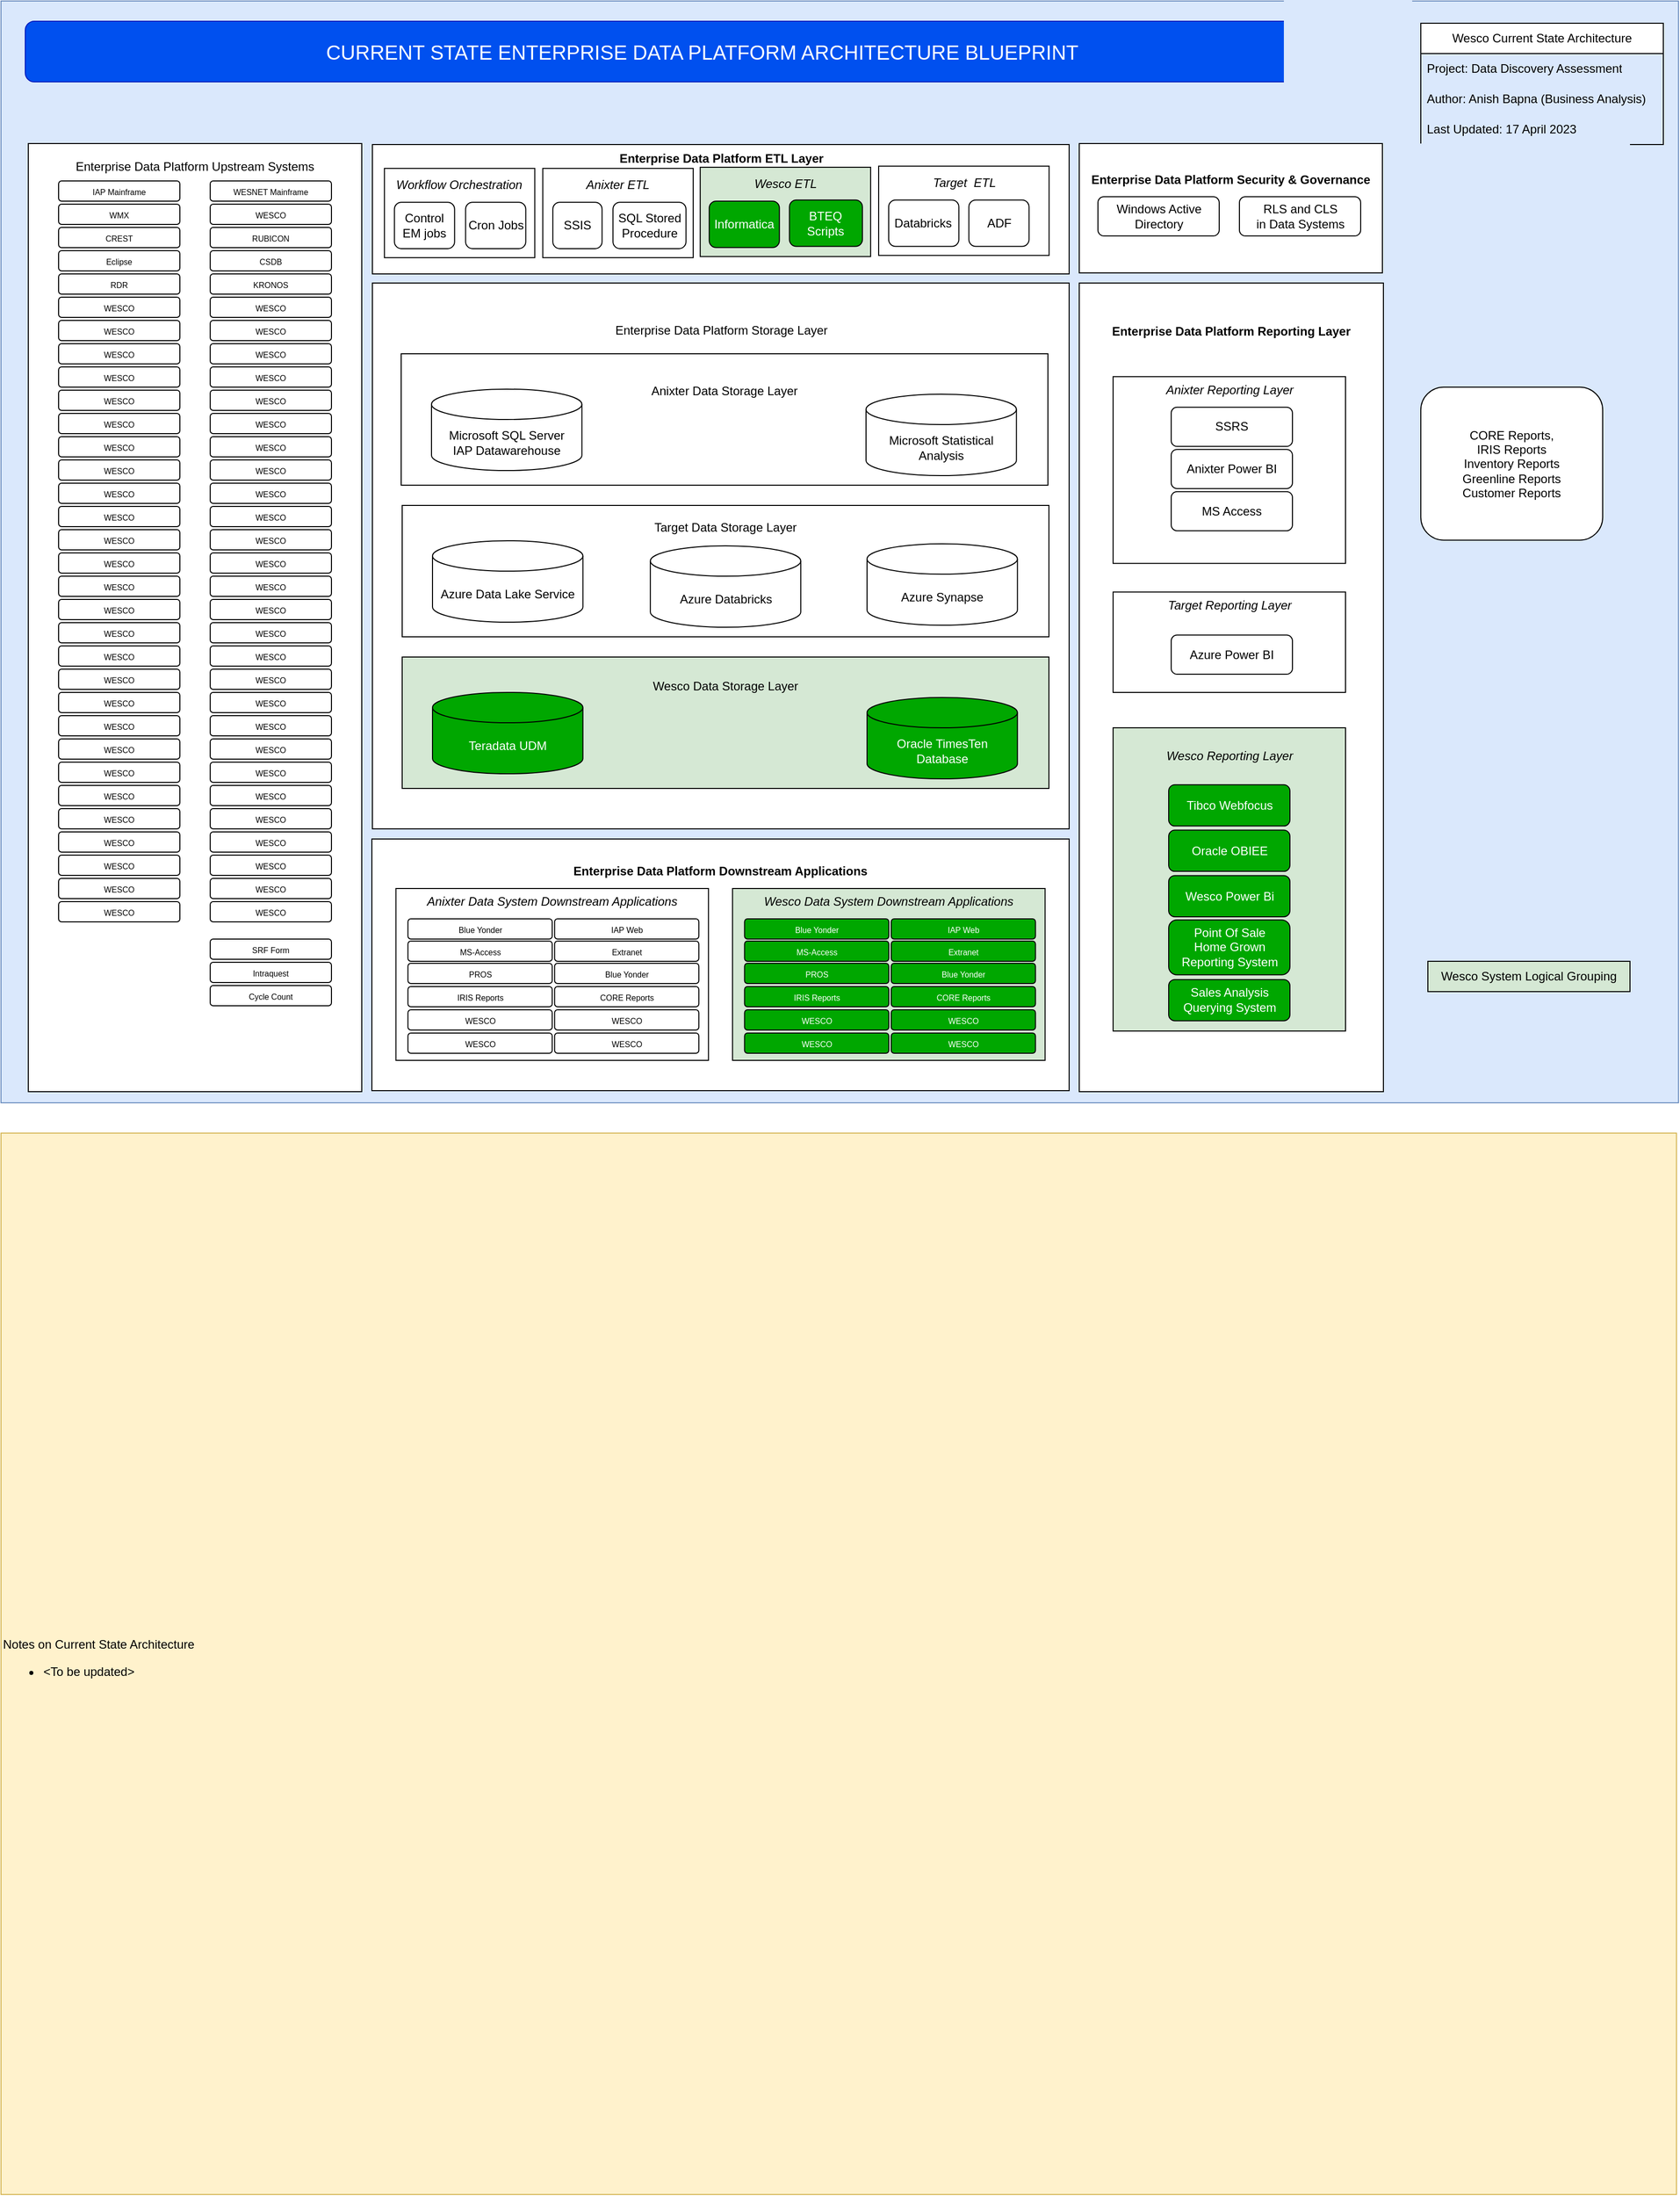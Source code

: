 <mxfile version="21.1.8" type="github" pages="2">
  <diagram name="Page-1" id="ji-dvn0qjL40lko-ON4k">
    <mxGraphModel dx="2438" dy="1014" grid="1" gridSize="10" guides="1" tooltips="1" connect="1" arrows="1" fold="1" page="1" pageScale="1" pageWidth="850" pageHeight="1100" math="0" shadow="0">
      <root>
        <mxCell id="0" />
        <mxCell id="1" parent="0" />
        <mxCell id="o0MfEB6f52l3Gd9McWNE-3" value="" style="rounded=0;whiteSpace=wrap;html=1;fillColor=#dae8fc;strokeColor=#6c8ebf;" vertex="1" parent="1">
          <mxGeometry x="-838" width="1660" height="1090" as="geometry" />
        </mxCell>
        <mxCell id="LwUS36X5Wv06FeCUHuJ4-85" value="Wesco Current State Architecture" style="swimlane;fontStyle=0;childLayout=stackLayout;horizontal=1;startSize=30;horizontalStack=0;resizeParent=1;resizeParentMax=0;resizeLast=0;collapsible=1;marginBottom=0;whiteSpace=wrap;html=1;" vertex="1" parent="1">
          <mxGeometry x="567" y="22" width="240" height="120" as="geometry" />
        </mxCell>
        <mxCell id="LwUS36X5Wv06FeCUHuJ4-86" value="Project: Data Discovery Assessment" style="text;strokeColor=none;fillColor=none;align=left;verticalAlign=middle;spacingLeft=4;spacingRight=4;overflow=hidden;points=[[0,0.5],[1,0.5]];portConstraint=eastwest;rotatable=0;whiteSpace=wrap;html=1;" vertex="1" parent="LwUS36X5Wv06FeCUHuJ4-85">
          <mxGeometry y="30" width="240" height="30" as="geometry" />
        </mxCell>
        <mxCell id="LwUS36X5Wv06FeCUHuJ4-87" value="Author: Anish Bapna (Business Analysis)" style="text;strokeColor=none;fillColor=none;align=left;verticalAlign=middle;spacingLeft=4;spacingRight=4;overflow=hidden;points=[[0,0.5],[1,0.5]];portConstraint=eastwest;rotatable=0;whiteSpace=wrap;html=1;" vertex="1" parent="LwUS36X5Wv06FeCUHuJ4-85">
          <mxGeometry y="60" width="240" height="30" as="geometry" />
        </mxCell>
        <mxCell id="LwUS36X5Wv06FeCUHuJ4-88" value="Last Updated: 17 April 2023" style="text;strokeColor=none;fillColor=none;align=left;verticalAlign=middle;spacingLeft=4;spacingRight=4;overflow=hidden;points=[[0,0.5],[1,0.5]];portConstraint=eastwest;rotatable=0;whiteSpace=wrap;html=1;" vertex="1" parent="LwUS36X5Wv06FeCUHuJ4-85">
          <mxGeometry y="90" width="240" height="30" as="geometry" />
        </mxCell>
        <mxCell id="LwUS36X5Wv06FeCUHuJ4-109" value="Notes on Current State Architecture&lt;br&gt;&lt;ul&gt;&lt;li&gt;&amp;lt;To be updated&amp;gt;&lt;/li&gt;&lt;/ul&gt;" style="rounded=0;whiteSpace=wrap;html=1;align=left;fillColor=#fff2cc;strokeColor=#d6b656;" vertex="1" parent="1">
          <mxGeometry x="-838" y="1120" width="1658" height="1050" as="geometry" />
        </mxCell>
        <mxCell id="o0MfEB6f52l3Gd9McWNE-4" value="" style="group;fillColor=#DAE8FC;" vertex="1" connectable="0" parent="1">
          <mxGeometry x="-811" y="141" width="1585" height="938" as="geometry" />
        </mxCell>
        <mxCell id="TrwFLLRDorfKgAdVW_bD-268" value="&lt;b&gt;Enterprise Data Platform Security &amp;amp; Governance&lt;br&gt;&lt;br&gt;&lt;br&gt;&lt;br&gt;&lt;br&gt;&lt;/b&gt;" style="rounded=0;whiteSpace=wrap;html=1;" parent="o0MfEB6f52l3Gd9McWNE-4" vertex="1">
          <mxGeometry x="1040" width="300" height="128" as="geometry" />
        </mxCell>
        <mxCell id="TrwFLLRDorfKgAdVW_bD-261" value="Enterprise Data Platform Storage Layer&lt;br&gt;&lt;br&gt;&lt;br&gt;&lt;br&gt;&lt;br&gt;&lt;br&gt;&lt;br&gt;&lt;br&gt;&lt;br&gt;&lt;br&gt;&lt;br&gt;&lt;br&gt;&lt;br&gt;&lt;br&gt;&lt;br&gt;&lt;br&gt;&lt;br&gt;&lt;br&gt;&lt;br&gt;&lt;br&gt;&lt;br&gt;&lt;br&gt;&lt;br&gt;&lt;br&gt;&lt;br&gt;&lt;br&gt;&lt;br&gt;&lt;br&gt;&lt;br&gt;&lt;br&gt;&lt;br&gt;&lt;br&gt;" style="rounded=0;whiteSpace=wrap;html=1;" parent="o0MfEB6f52l3Gd9McWNE-4" vertex="1">
          <mxGeometry x="340.5" y="138" width="689.5" height="540" as="geometry" />
        </mxCell>
        <mxCell id="TrwFLLRDorfKgAdVW_bD-265" value="Enterprise Data Platform Upstream Systems&lt;br&gt;&lt;br&gt;&lt;br&gt;&lt;br&gt;&lt;br&gt;&lt;br&gt;&lt;br&gt;&lt;br&gt;&lt;br&gt;&lt;br&gt;&lt;br&gt;&lt;br&gt;&lt;br&gt;&lt;br&gt;&lt;br&gt;&lt;br&gt;&lt;br&gt;&lt;br&gt;&lt;br&gt;&lt;br&gt;&lt;br&gt;&lt;br&gt;&lt;br&gt;&lt;br&gt;&lt;br&gt;&lt;br&gt;&lt;br&gt;&lt;br&gt;&lt;br&gt;&lt;br&gt;&lt;br&gt;&lt;br&gt;&lt;br&gt;&lt;br&gt;&lt;br&gt;&lt;br&gt;&lt;br&gt;&lt;br&gt;&lt;br&gt;&lt;br&gt;&lt;br&gt;&lt;br&gt;&lt;br&gt;&lt;br&gt;&lt;br&gt;&lt;br&gt;&lt;br&gt;&lt;br&gt;&lt;br&gt;&lt;br&gt;&lt;br&gt;&lt;br&gt;&lt;br&gt;&lt;br&gt;&lt;br&gt;&lt;br&gt;&lt;br&gt;&lt;br&gt;&lt;br&gt;&lt;br&gt;&lt;br&gt;&lt;br&gt;&lt;br&gt;" style="rounded=0;whiteSpace=wrap;html=1;" parent="o0MfEB6f52l3Gd9McWNE-4" vertex="1">
          <mxGeometry width="330" height="938" as="geometry" />
        </mxCell>
        <mxCell id="sN8kw6bikd-ZLt6cQEY8-3" value="&lt;font style=&quot;font-size: 8px;&quot;&gt;IAP Mainframe&lt;/font&gt;" style="rounded=1;whiteSpace=wrap;html=1;" parent="o0MfEB6f52l3Gd9McWNE-4" vertex="1">
          <mxGeometry x="30" y="37" width="120" height="20" as="geometry" />
        </mxCell>
        <mxCell id="TrwFLLRDorfKgAdVW_bD-1" value="&lt;font style=&quot;font-size: 8px;&quot;&gt;WMX&lt;/font&gt;" style="rounded=1;whiteSpace=wrap;html=1;" parent="o0MfEB6f52l3Gd9McWNE-4" vertex="1">
          <mxGeometry x="30" y="60" width="120" height="20" as="geometry" />
        </mxCell>
        <mxCell id="TrwFLLRDorfKgAdVW_bD-2" value="&lt;font style=&quot;font-size: 8px;&quot;&gt;CREST&lt;/font&gt;" style="rounded=1;whiteSpace=wrap;html=1;" parent="o0MfEB6f52l3Gd9McWNE-4" vertex="1">
          <mxGeometry x="30" y="83" width="120" height="20" as="geometry" />
        </mxCell>
        <mxCell id="TrwFLLRDorfKgAdVW_bD-3" value="&lt;font style=&quot;font-size: 8px;&quot;&gt;Eclipse&lt;/font&gt;" style="rounded=1;whiteSpace=wrap;html=1;" parent="o0MfEB6f52l3Gd9McWNE-4" vertex="1">
          <mxGeometry x="30" y="106" width="120" height="20" as="geometry" />
        </mxCell>
        <mxCell id="TrwFLLRDorfKgAdVW_bD-4" value="&lt;font style=&quot;font-size: 8px;&quot;&gt;RDR&lt;/font&gt;" style="rounded=1;whiteSpace=wrap;html=1;" parent="o0MfEB6f52l3Gd9McWNE-4" vertex="1">
          <mxGeometry x="30" y="129" width="120" height="20" as="geometry" />
        </mxCell>
        <mxCell id="TrwFLLRDorfKgAdVW_bD-5" value="&lt;font style=&quot;font-size: 8px;&quot;&gt;WESCO&lt;/font&gt;" style="rounded=1;whiteSpace=wrap;html=1;" parent="o0MfEB6f52l3Gd9McWNE-4" vertex="1">
          <mxGeometry x="30" y="152" width="120" height="20" as="geometry" />
        </mxCell>
        <mxCell id="TrwFLLRDorfKgAdVW_bD-6" value="&lt;font style=&quot;font-size: 8px;&quot;&gt;WESCO&lt;/font&gt;" style="rounded=1;whiteSpace=wrap;html=1;" parent="o0MfEB6f52l3Gd9McWNE-4" vertex="1">
          <mxGeometry x="30" y="175" width="120" height="20" as="geometry" />
        </mxCell>
        <mxCell id="TrwFLLRDorfKgAdVW_bD-7" value="&lt;font style=&quot;font-size: 8px;&quot;&gt;WESCO&lt;/font&gt;" style="rounded=1;whiteSpace=wrap;html=1;" parent="o0MfEB6f52l3Gd9McWNE-4" vertex="1">
          <mxGeometry x="30" y="198" width="120" height="20" as="geometry" />
        </mxCell>
        <mxCell id="TrwFLLRDorfKgAdVW_bD-8" value="&lt;font style=&quot;font-size: 8px;&quot;&gt;WESCO&lt;/font&gt;" style="rounded=1;whiteSpace=wrap;html=1;" parent="o0MfEB6f52l3Gd9McWNE-4" vertex="1">
          <mxGeometry x="30" y="221" width="120" height="20" as="geometry" />
        </mxCell>
        <mxCell id="TrwFLLRDorfKgAdVW_bD-9" value="&lt;font style=&quot;font-size: 8px;&quot;&gt;WESCO&lt;/font&gt;" style="rounded=1;whiteSpace=wrap;html=1;" parent="o0MfEB6f52l3Gd9McWNE-4" vertex="1">
          <mxGeometry x="30" y="244" width="120" height="20" as="geometry" />
        </mxCell>
        <mxCell id="TrwFLLRDorfKgAdVW_bD-10" value="&lt;font style=&quot;font-size: 8px;&quot;&gt;WESCO&lt;/font&gt;" style="rounded=1;whiteSpace=wrap;html=1;" parent="o0MfEB6f52l3Gd9McWNE-4" vertex="1">
          <mxGeometry x="30" y="267" width="120" height="20" as="geometry" />
        </mxCell>
        <mxCell id="TrwFLLRDorfKgAdVW_bD-11" value="&lt;font style=&quot;font-size: 8px;&quot;&gt;WESCO&lt;/font&gt;" style="rounded=1;whiteSpace=wrap;html=1;" parent="o0MfEB6f52l3Gd9McWNE-4" vertex="1">
          <mxGeometry x="30" y="290" width="120" height="20" as="geometry" />
        </mxCell>
        <mxCell id="TrwFLLRDorfKgAdVW_bD-12" value="&lt;font style=&quot;font-size: 8px;&quot;&gt;WESCO&lt;/font&gt;" style="rounded=1;whiteSpace=wrap;html=1;" parent="o0MfEB6f52l3Gd9McWNE-4" vertex="1">
          <mxGeometry x="30" y="313" width="120" height="20" as="geometry" />
        </mxCell>
        <mxCell id="TrwFLLRDorfKgAdVW_bD-13" value="&lt;font style=&quot;font-size: 8px;&quot;&gt;WESCO&lt;/font&gt;" style="rounded=1;whiteSpace=wrap;html=1;" parent="o0MfEB6f52l3Gd9McWNE-4" vertex="1">
          <mxGeometry x="30" y="336" width="120" height="20" as="geometry" />
        </mxCell>
        <mxCell id="TrwFLLRDorfKgAdVW_bD-14" value="&lt;font style=&quot;font-size: 8px;&quot;&gt;WESCO&lt;/font&gt;" style="rounded=1;whiteSpace=wrap;html=1;" parent="o0MfEB6f52l3Gd9McWNE-4" vertex="1">
          <mxGeometry x="30" y="359" width="120" height="20" as="geometry" />
        </mxCell>
        <mxCell id="TrwFLLRDorfKgAdVW_bD-15" value="&lt;font style=&quot;font-size: 8px;&quot;&gt;WESCO&lt;/font&gt;" style="rounded=1;whiteSpace=wrap;html=1;" parent="o0MfEB6f52l3Gd9McWNE-4" vertex="1">
          <mxGeometry x="30" y="382" width="120" height="20" as="geometry" />
        </mxCell>
        <mxCell id="TrwFLLRDorfKgAdVW_bD-16" value="&lt;font style=&quot;font-size: 8px;&quot;&gt;WESCO&lt;/font&gt;" style="rounded=1;whiteSpace=wrap;html=1;" parent="o0MfEB6f52l3Gd9McWNE-4" vertex="1">
          <mxGeometry x="30" y="405" width="120" height="20" as="geometry" />
        </mxCell>
        <mxCell id="TrwFLLRDorfKgAdVW_bD-17" value="&lt;font style=&quot;font-size: 8px;&quot;&gt;WESCO&lt;/font&gt;" style="rounded=1;whiteSpace=wrap;html=1;" parent="o0MfEB6f52l3Gd9McWNE-4" vertex="1">
          <mxGeometry x="30" y="428" width="120" height="20" as="geometry" />
        </mxCell>
        <mxCell id="TrwFLLRDorfKgAdVW_bD-18" value="&lt;font style=&quot;font-size: 8px;&quot;&gt;WESCO&lt;/font&gt;" style="rounded=1;whiteSpace=wrap;html=1;" parent="o0MfEB6f52l3Gd9McWNE-4" vertex="1">
          <mxGeometry x="30" y="451" width="120" height="20" as="geometry" />
        </mxCell>
        <mxCell id="TrwFLLRDorfKgAdVW_bD-19" value="&lt;font style=&quot;font-size: 8px;&quot;&gt;WESCO&lt;/font&gt;" style="rounded=1;whiteSpace=wrap;html=1;" parent="o0MfEB6f52l3Gd9McWNE-4" vertex="1">
          <mxGeometry x="30" y="474" width="120" height="20" as="geometry" />
        </mxCell>
        <mxCell id="TrwFLLRDorfKgAdVW_bD-20" value="&lt;font style=&quot;font-size: 8px;&quot;&gt;WESCO&lt;/font&gt;" style="rounded=1;whiteSpace=wrap;html=1;" parent="o0MfEB6f52l3Gd9McWNE-4" vertex="1">
          <mxGeometry x="30" y="497" width="120" height="20" as="geometry" />
        </mxCell>
        <mxCell id="TrwFLLRDorfKgAdVW_bD-21" value="&lt;font style=&quot;font-size: 8px;&quot;&gt;WESCO&lt;/font&gt;" style="rounded=1;whiteSpace=wrap;html=1;" parent="o0MfEB6f52l3Gd9McWNE-4" vertex="1">
          <mxGeometry x="30" y="520" width="120" height="20" as="geometry" />
        </mxCell>
        <mxCell id="TrwFLLRDorfKgAdVW_bD-22" value="&lt;font style=&quot;font-size: 8px;&quot;&gt;WESCO&lt;/font&gt;" style="rounded=1;whiteSpace=wrap;html=1;" parent="o0MfEB6f52l3Gd9McWNE-4" vertex="1">
          <mxGeometry x="30" y="543" width="120" height="20" as="geometry" />
        </mxCell>
        <mxCell id="TrwFLLRDorfKgAdVW_bD-23" value="&lt;font style=&quot;font-size: 8px;&quot;&gt;WESCO&lt;/font&gt;" style="rounded=1;whiteSpace=wrap;html=1;" parent="o0MfEB6f52l3Gd9McWNE-4" vertex="1">
          <mxGeometry x="30" y="566" width="120" height="20" as="geometry" />
        </mxCell>
        <mxCell id="TrwFLLRDorfKgAdVW_bD-24" value="&lt;font style=&quot;font-size: 8px;&quot;&gt;WESCO&lt;/font&gt;" style="rounded=1;whiteSpace=wrap;html=1;" parent="o0MfEB6f52l3Gd9McWNE-4" vertex="1">
          <mxGeometry x="30" y="589" width="120" height="20" as="geometry" />
        </mxCell>
        <mxCell id="TrwFLLRDorfKgAdVW_bD-25" value="&lt;font style=&quot;font-size: 8px;&quot;&gt;WESCO&lt;/font&gt;" style="rounded=1;whiteSpace=wrap;html=1;" parent="o0MfEB6f52l3Gd9McWNE-4" vertex="1">
          <mxGeometry x="30" y="612" width="120" height="20" as="geometry" />
        </mxCell>
        <mxCell id="TrwFLLRDorfKgAdVW_bD-26" value="&lt;font style=&quot;font-size: 8px;&quot;&gt;WESCO&lt;/font&gt;" style="rounded=1;whiteSpace=wrap;html=1;" parent="o0MfEB6f52l3Gd9McWNE-4" vertex="1">
          <mxGeometry x="30" y="635" width="120" height="20" as="geometry" />
        </mxCell>
        <mxCell id="TrwFLLRDorfKgAdVW_bD-27" value="&lt;font style=&quot;font-size: 8px;&quot;&gt;WESCO&lt;/font&gt;" style="rounded=1;whiteSpace=wrap;html=1;" parent="o0MfEB6f52l3Gd9McWNE-4" vertex="1">
          <mxGeometry x="30" y="658" width="120" height="20" as="geometry" />
        </mxCell>
        <mxCell id="TrwFLLRDorfKgAdVW_bD-28" value="&lt;font style=&quot;font-size: 8px;&quot;&gt;WESCO&lt;/font&gt;" style="rounded=1;whiteSpace=wrap;html=1;" parent="o0MfEB6f52l3Gd9McWNE-4" vertex="1">
          <mxGeometry x="30" y="681" width="120" height="20" as="geometry" />
        </mxCell>
        <mxCell id="TrwFLLRDorfKgAdVW_bD-29" value="&lt;font style=&quot;font-size: 8px;&quot;&gt;WESCO&lt;/font&gt;" style="rounded=1;whiteSpace=wrap;html=1;" parent="o0MfEB6f52l3Gd9McWNE-4" vertex="1">
          <mxGeometry x="30" y="704" width="120" height="20" as="geometry" />
        </mxCell>
        <mxCell id="TrwFLLRDorfKgAdVW_bD-30" value="&lt;font style=&quot;font-size: 8px;&quot;&gt;WESCO&lt;/font&gt;" style="rounded=1;whiteSpace=wrap;html=1;" parent="o0MfEB6f52l3Gd9McWNE-4" vertex="1">
          <mxGeometry x="30" y="727" width="120" height="20" as="geometry" />
        </mxCell>
        <mxCell id="TrwFLLRDorfKgAdVW_bD-31" value="&lt;font style=&quot;font-size: 8px;&quot;&gt;WESCO&lt;/font&gt;" style="rounded=1;whiteSpace=wrap;html=1;" parent="o0MfEB6f52l3Gd9McWNE-4" vertex="1">
          <mxGeometry x="30" y="750" width="120" height="20" as="geometry" />
        </mxCell>
        <mxCell id="TrwFLLRDorfKgAdVW_bD-32" value="&lt;font style=&quot;font-size: 8px;&quot;&gt;WESNET Mainframe&lt;/font&gt;" style="rounded=1;whiteSpace=wrap;html=1;" parent="o0MfEB6f52l3Gd9McWNE-4" vertex="1">
          <mxGeometry x="180" y="37" width="120" height="20" as="geometry" />
        </mxCell>
        <mxCell id="TrwFLLRDorfKgAdVW_bD-33" value="&lt;font style=&quot;font-size: 8px;&quot;&gt;WESCO&lt;/font&gt;" style="rounded=1;whiteSpace=wrap;html=1;" parent="o0MfEB6f52l3Gd9McWNE-4" vertex="1">
          <mxGeometry x="180" y="60" width="120" height="20" as="geometry" />
        </mxCell>
        <mxCell id="TrwFLLRDorfKgAdVW_bD-34" value="&lt;font style=&quot;font-size: 8px;&quot;&gt;RUBICON&lt;/font&gt;" style="rounded=1;whiteSpace=wrap;html=1;" parent="o0MfEB6f52l3Gd9McWNE-4" vertex="1">
          <mxGeometry x="180" y="83" width="120" height="20" as="geometry" />
        </mxCell>
        <mxCell id="TrwFLLRDorfKgAdVW_bD-35" value="&lt;font style=&quot;font-size: 8px;&quot;&gt;CSDB&lt;/font&gt;" style="rounded=1;whiteSpace=wrap;html=1;" parent="o0MfEB6f52l3Gd9McWNE-4" vertex="1">
          <mxGeometry x="180" y="106" width="120" height="20" as="geometry" />
        </mxCell>
        <mxCell id="TrwFLLRDorfKgAdVW_bD-36" value="&lt;font style=&quot;font-size: 8px;&quot;&gt;KRONOS&lt;/font&gt;" style="rounded=1;whiteSpace=wrap;html=1;" parent="o0MfEB6f52l3Gd9McWNE-4" vertex="1">
          <mxGeometry x="180" y="129" width="120" height="20" as="geometry" />
        </mxCell>
        <mxCell id="TrwFLLRDorfKgAdVW_bD-37" value="&lt;font style=&quot;font-size: 8px;&quot;&gt;WESCO&lt;/font&gt;" style="rounded=1;whiteSpace=wrap;html=1;" parent="o0MfEB6f52l3Gd9McWNE-4" vertex="1">
          <mxGeometry x="180" y="152" width="120" height="20" as="geometry" />
        </mxCell>
        <mxCell id="TrwFLLRDorfKgAdVW_bD-38" value="&lt;font style=&quot;font-size: 8px;&quot;&gt;WESCO&lt;/font&gt;" style="rounded=1;whiteSpace=wrap;html=1;" parent="o0MfEB6f52l3Gd9McWNE-4" vertex="1">
          <mxGeometry x="180" y="175" width="120" height="20" as="geometry" />
        </mxCell>
        <mxCell id="TrwFLLRDorfKgAdVW_bD-39" value="&lt;font style=&quot;font-size: 8px;&quot;&gt;WESCO&lt;/font&gt;" style="rounded=1;whiteSpace=wrap;html=1;" parent="o0MfEB6f52l3Gd9McWNE-4" vertex="1">
          <mxGeometry x="180" y="198" width="120" height="20" as="geometry" />
        </mxCell>
        <mxCell id="TrwFLLRDorfKgAdVW_bD-40" value="&lt;font style=&quot;font-size: 8px;&quot;&gt;WESCO&lt;/font&gt;" style="rounded=1;whiteSpace=wrap;html=1;" parent="o0MfEB6f52l3Gd9McWNE-4" vertex="1">
          <mxGeometry x="180" y="221" width="120" height="20" as="geometry" />
        </mxCell>
        <mxCell id="TrwFLLRDorfKgAdVW_bD-41" value="&lt;font style=&quot;font-size: 8px;&quot;&gt;WESCO&lt;/font&gt;" style="rounded=1;whiteSpace=wrap;html=1;" parent="o0MfEB6f52l3Gd9McWNE-4" vertex="1">
          <mxGeometry x="180" y="244" width="120" height="20" as="geometry" />
        </mxCell>
        <mxCell id="TrwFLLRDorfKgAdVW_bD-42" value="&lt;font style=&quot;font-size: 8px;&quot;&gt;WESCO&lt;/font&gt;" style="rounded=1;whiteSpace=wrap;html=1;" parent="o0MfEB6f52l3Gd9McWNE-4" vertex="1">
          <mxGeometry x="180" y="267" width="120" height="20" as="geometry" />
        </mxCell>
        <mxCell id="TrwFLLRDorfKgAdVW_bD-43" value="&lt;font style=&quot;font-size: 8px;&quot;&gt;WESCO&lt;/font&gt;" style="rounded=1;whiteSpace=wrap;html=1;" parent="o0MfEB6f52l3Gd9McWNE-4" vertex="1">
          <mxGeometry x="180" y="290" width="120" height="20" as="geometry" />
        </mxCell>
        <mxCell id="TrwFLLRDorfKgAdVW_bD-44" value="&lt;font style=&quot;font-size: 8px;&quot;&gt;WESCO&lt;/font&gt;" style="rounded=1;whiteSpace=wrap;html=1;" parent="o0MfEB6f52l3Gd9McWNE-4" vertex="1">
          <mxGeometry x="180" y="313" width="120" height="20" as="geometry" />
        </mxCell>
        <mxCell id="TrwFLLRDorfKgAdVW_bD-45" value="&lt;font style=&quot;font-size: 8px;&quot;&gt;WESCO&lt;/font&gt;" style="rounded=1;whiteSpace=wrap;html=1;" parent="o0MfEB6f52l3Gd9McWNE-4" vertex="1">
          <mxGeometry x="180" y="336" width="120" height="20" as="geometry" />
        </mxCell>
        <mxCell id="TrwFLLRDorfKgAdVW_bD-46" value="&lt;font style=&quot;font-size: 8px;&quot;&gt;WESCO&lt;/font&gt;" style="rounded=1;whiteSpace=wrap;html=1;" parent="o0MfEB6f52l3Gd9McWNE-4" vertex="1">
          <mxGeometry x="180" y="359" width="120" height="20" as="geometry" />
        </mxCell>
        <mxCell id="TrwFLLRDorfKgAdVW_bD-47" value="&lt;font style=&quot;font-size: 8px;&quot;&gt;WESCO&lt;/font&gt;" style="rounded=1;whiteSpace=wrap;html=1;" parent="o0MfEB6f52l3Gd9McWNE-4" vertex="1">
          <mxGeometry x="180" y="382" width="120" height="20" as="geometry" />
        </mxCell>
        <mxCell id="TrwFLLRDorfKgAdVW_bD-48" value="&lt;font style=&quot;font-size: 8px;&quot;&gt;WESCO&lt;/font&gt;" style="rounded=1;whiteSpace=wrap;html=1;" parent="o0MfEB6f52l3Gd9McWNE-4" vertex="1">
          <mxGeometry x="180" y="405" width="120" height="20" as="geometry" />
        </mxCell>
        <mxCell id="TrwFLLRDorfKgAdVW_bD-49" value="&lt;font style=&quot;font-size: 8px;&quot;&gt;WESCO&lt;/font&gt;" style="rounded=1;whiteSpace=wrap;html=1;" parent="o0MfEB6f52l3Gd9McWNE-4" vertex="1">
          <mxGeometry x="180" y="428" width="120" height="20" as="geometry" />
        </mxCell>
        <mxCell id="TrwFLLRDorfKgAdVW_bD-50" value="&lt;font style=&quot;font-size: 8px;&quot;&gt;WESCO&lt;/font&gt;" style="rounded=1;whiteSpace=wrap;html=1;" parent="o0MfEB6f52l3Gd9McWNE-4" vertex="1">
          <mxGeometry x="180" y="451" width="120" height="20" as="geometry" />
        </mxCell>
        <mxCell id="TrwFLLRDorfKgAdVW_bD-51" value="&lt;font style=&quot;font-size: 8px;&quot;&gt;WESCO&lt;/font&gt;" style="rounded=1;whiteSpace=wrap;html=1;" parent="o0MfEB6f52l3Gd9McWNE-4" vertex="1">
          <mxGeometry x="180" y="474" width="120" height="20" as="geometry" />
        </mxCell>
        <mxCell id="TrwFLLRDorfKgAdVW_bD-52" value="&lt;font style=&quot;font-size: 8px;&quot;&gt;WESCO&lt;/font&gt;" style="rounded=1;whiteSpace=wrap;html=1;" parent="o0MfEB6f52l3Gd9McWNE-4" vertex="1">
          <mxGeometry x="180" y="497" width="120" height="20" as="geometry" />
        </mxCell>
        <mxCell id="TrwFLLRDorfKgAdVW_bD-53" value="&lt;font style=&quot;font-size: 8px;&quot;&gt;WESCO&lt;/font&gt;" style="rounded=1;whiteSpace=wrap;html=1;" parent="o0MfEB6f52l3Gd9McWNE-4" vertex="1">
          <mxGeometry x="180" y="520" width="120" height="20" as="geometry" />
        </mxCell>
        <mxCell id="TrwFLLRDorfKgAdVW_bD-54" value="&lt;font style=&quot;font-size: 8px;&quot;&gt;WESCO&lt;/font&gt;" style="rounded=1;whiteSpace=wrap;html=1;" parent="o0MfEB6f52l3Gd9McWNE-4" vertex="1">
          <mxGeometry x="180" y="543" width="120" height="20" as="geometry" />
        </mxCell>
        <mxCell id="TrwFLLRDorfKgAdVW_bD-55" value="&lt;font style=&quot;font-size: 8px;&quot;&gt;WESCO&lt;/font&gt;" style="rounded=1;whiteSpace=wrap;html=1;" parent="o0MfEB6f52l3Gd9McWNE-4" vertex="1">
          <mxGeometry x="180" y="566" width="120" height="20" as="geometry" />
        </mxCell>
        <mxCell id="TrwFLLRDorfKgAdVW_bD-56" value="&lt;font style=&quot;font-size: 8px;&quot;&gt;WESCO&lt;/font&gt;" style="rounded=1;whiteSpace=wrap;html=1;" parent="o0MfEB6f52l3Gd9McWNE-4" vertex="1">
          <mxGeometry x="180" y="589" width="120" height="20" as="geometry" />
        </mxCell>
        <mxCell id="TrwFLLRDorfKgAdVW_bD-57" value="&lt;font style=&quot;font-size: 8px;&quot;&gt;WESCO&lt;/font&gt;" style="rounded=1;whiteSpace=wrap;html=1;" parent="o0MfEB6f52l3Gd9McWNE-4" vertex="1">
          <mxGeometry x="180" y="612" width="120" height="20" as="geometry" />
        </mxCell>
        <mxCell id="TrwFLLRDorfKgAdVW_bD-58" value="&lt;font style=&quot;font-size: 8px;&quot;&gt;WESCO&lt;/font&gt;" style="rounded=1;whiteSpace=wrap;html=1;" parent="o0MfEB6f52l3Gd9McWNE-4" vertex="1">
          <mxGeometry x="180" y="635" width="120" height="20" as="geometry" />
        </mxCell>
        <mxCell id="TrwFLLRDorfKgAdVW_bD-59" value="&lt;font style=&quot;font-size: 8px;&quot;&gt;WESCO&lt;/font&gt;" style="rounded=1;whiteSpace=wrap;html=1;" parent="o0MfEB6f52l3Gd9McWNE-4" vertex="1">
          <mxGeometry x="180" y="658" width="120" height="20" as="geometry" />
        </mxCell>
        <mxCell id="TrwFLLRDorfKgAdVW_bD-60" value="&lt;font style=&quot;font-size: 8px;&quot;&gt;WESCO&lt;/font&gt;" style="rounded=1;whiteSpace=wrap;html=1;" parent="o0MfEB6f52l3Gd9McWNE-4" vertex="1">
          <mxGeometry x="180" y="681" width="120" height="20" as="geometry" />
        </mxCell>
        <mxCell id="TrwFLLRDorfKgAdVW_bD-61" value="&lt;font style=&quot;font-size: 8px;&quot;&gt;WESCO&lt;/font&gt;" style="rounded=1;whiteSpace=wrap;html=1;" parent="o0MfEB6f52l3Gd9McWNE-4" vertex="1">
          <mxGeometry x="180" y="704" width="120" height="20" as="geometry" />
        </mxCell>
        <mxCell id="TrwFLLRDorfKgAdVW_bD-62" value="&lt;font style=&quot;font-size: 8px;&quot;&gt;WESCO&lt;/font&gt;" style="rounded=1;whiteSpace=wrap;html=1;" parent="o0MfEB6f52l3Gd9McWNE-4" vertex="1">
          <mxGeometry x="180" y="727" width="120" height="20" as="geometry" />
        </mxCell>
        <mxCell id="TrwFLLRDorfKgAdVW_bD-63" value="&lt;font style=&quot;font-size: 8px;&quot;&gt;WESCO&lt;/font&gt;" style="rounded=1;whiteSpace=wrap;html=1;" parent="o0MfEB6f52l3Gd9McWNE-4" vertex="1">
          <mxGeometry x="180" y="750" width="120" height="20" as="geometry" />
        </mxCell>
        <mxCell id="TrwFLLRDorfKgAdVW_bD-201" value="&lt;font style=&quot;font-size: 8px;&quot;&gt;SRF Form&lt;/font&gt;" style="rounded=1;whiteSpace=wrap;html=1;" parent="o0MfEB6f52l3Gd9McWNE-4" vertex="1">
          <mxGeometry x="180" y="787" width="120" height="20" as="geometry" />
        </mxCell>
        <mxCell id="TrwFLLRDorfKgAdVW_bD-202" value="&lt;font style=&quot;font-size: 8px;&quot;&gt;Intraquest&lt;/font&gt;" style="rounded=1;whiteSpace=wrap;html=1;" parent="o0MfEB6f52l3Gd9McWNE-4" vertex="1">
          <mxGeometry x="180" y="810" width="120" height="20" as="geometry" />
        </mxCell>
        <mxCell id="TrwFLLRDorfKgAdVW_bD-203" value="&lt;font style=&quot;font-size: 8px;&quot;&gt;Cycle Count&lt;/font&gt;" style="rounded=1;whiteSpace=wrap;html=1;" parent="o0MfEB6f52l3Gd9McWNE-4" vertex="1">
          <mxGeometry x="180" y="833" width="120" height="20" as="geometry" />
        </mxCell>
        <mxCell id="LwUS36X5Wv06FeCUHuJ4-60" value="" style="group" vertex="1" connectable="0" parent="o0MfEB6f52l3Gd9McWNE-4">
          <mxGeometry x="340" y="668" width="690" height="269" as="geometry" />
        </mxCell>
        <mxCell id="LwUS36X5Wv06FeCUHuJ4-59" value="&lt;b&gt;Enterprise Data Platform Downstream Applications&lt;/b&gt;&lt;br&gt;&lt;br&gt;&lt;br&gt;&lt;br&gt;&lt;br&gt;&lt;br&gt;&lt;br&gt;&lt;br&gt;&lt;br&gt;&lt;br&gt;&lt;br&gt;&lt;br&gt;&lt;br&gt;&lt;br&gt;" style="rounded=0;whiteSpace=wrap;html=1;" vertex="1" parent="LwUS36X5Wv06FeCUHuJ4-60">
          <mxGeometry y="20" width="690" height="249" as="geometry" />
        </mxCell>
        <mxCell id="LwUS36X5Wv06FeCUHuJ4-44" value="" style="group" vertex="1" connectable="0" parent="LwUS36X5Wv06FeCUHuJ4-60">
          <mxGeometry x="23.793" y="69" width="309.31" height="170" as="geometry" />
        </mxCell>
        <mxCell id="LwUS36X5Wv06FeCUHuJ4-43" value="&lt;i&gt;Anixter Data System Downstream Applications&lt;/i&gt;&lt;br&gt;&lt;br&gt;&lt;br&gt;&lt;br&gt;&lt;br&gt;&lt;br&gt;&lt;br&gt;&lt;br&gt;&lt;br&gt;&lt;br&gt;&lt;br&gt;" style="rounded=0;whiteSpace=wrap;html=1;" vertex="1" parent="LwUS36X5Wv06FeCUHuJ4-44">
          <mxGeometry width="309.31" height="170" as="geometry" />
        </mxCell>
        <mxCell id="TrwFLLRDorfKgAdVW_bD-196" value="&lt;font style=&quot;font-size: 8px;&quot;&gt;Blue Yonder&lt;/font&gt;" style="rounded=1;whiteSpace=wrap;html=1;" parent="LwUS36X5Wv06FeCUHuJ4-44" vertex="1">
          <mxGeometry x="11.897" y="30" width="142.759" height="20" as="geometry" />
        </mxCell>
        <mxCell id="TrwFLLRDorfKgAdVW_bD-197" value="&lt;font style=&quot;font-size: 8px;&quot;&gt;IAP Web&lt;/font&gt;" style="rounded=1;whiteSpace=wrap;html=1;" parent="LwUS36X5Wv06FeCUHuJ4-44" vertex="1">
          <mxGeometry x="157.034" y="30" width="142.759" height="20" as="geometry" />
        </mxCell>
        <mxCell id="TrwFLLRDorfKgAdVW_bD-198" value="&lt;font style=&quot;font-size: 8px;&quot;&gt;MS-Access&lt;/font&gt;" style="rounded=1;whiteSpace=wrap;html=1;" parent="LwUS36X5Wv06FeCUHuJ4-44" vertex="1">
          <mxGeometry x="11.897" y="52" width="142.759" height="20" as="geometry" />
        </mxCell>
        <mxCell id="TrwFLLRDorfKgAdVW_bD-199" value="&lt;font style=&quot;font-size: 8px;&quot;&gt;PROS&lt;/font&gt;" style="rounded=1;whiteSpace=wrap;html=1;" parent="LwUS36X5Wv06FeCUHuJ4-44" vertex="1">
          <mxGeometry x="11.897" y="74" width="142.759" height="20" as="geometry" />
        </mxCell>
        <mxCell id="TrwFLLRDorfKgAdVW_bD-200" value="&lt;font style=&quot;font-size: 8px;&quot;&gt;Extranet&lt;/font&gt;" style="rounded=1;whiteSpace=wrap;html=1;" parent="LwUS36X5Wv06FeCUHuJ4-44" vertex="1">
          <mxGeometry x="157.034" y="52" width="142.759" height="20" as="geometry" />
        </mxCell>
        <object label="&lt;font style=&quot;font-size: 8px;&quot;&gt;IRIS Reports&lt;/font&gt;" Info="IRIS Reports is very important for Warehouse Management. These are used by internal warehouse management team as well as some reports directly goto customers. The files for IRIS reports are built in SSRS. The stored procedures are used to built the data and then the SSRS is used to create the reports as well as it is used to send it. The reports are triggered through Control-EM jobs. A total of 2423 reports are present in SSRS." id="TrwFLLRDorfKgAdVW_bD-204">
          <mxCell style="rounded=1;whiteSpace=wrap;html=1;" parent="LwUS36X5Wv06FeCUHuJ4-44" vertex="1">
            <mxGeometry x="11.897" y="97" width="142.759" height="20" as="geometry" />
          </mxCell>
        </object>
        <mxCell id="TrwFLLRDorfKgAdVW_bD-205" value="&lt;font style=&quot;font-size: 8px;&quot;&gt;CORE Reports&lt;/font&gt;" style="rounded=1;whiteSpace=wrap;html=1;" parent="LwUS36X5Wv06FeCUHuJ4-44" vertex="1">
          <mxGeometry x="157.034" y="97" width="142.759" height="20" as="geometry" />
        </mxCell>
        <mxCell id="TrwFLLRDorfKgAdVW_bD-206" value="&lt;font style=&quot;font-size: 8px;&quot;&gt;WESCO&lt;/font&gt;" style="rounded=1;whiteSpace=wrap;html=1;" parent="LwUS36X5Wv06FeCUHuJ4-44" vertex="1">
          <mxGeometry x="11.897" y="120" width="142.759" height="20" as="geometry" />
        </mxCell>
        <mxCell id="TrwFLLRDorfKgAdVW_bD-207" value="&lt;font style=&quot;font-size: 8px;&quot;&gt;WESCO&lt;/font&gt;" style="rounded=1;whiteSpace=wrap;html=1;" parent="LwUS36X5Wv06FeCUHuJ4-44" vertex="1">
          <mxGeometry x="157.034" y="120" width="142.759" height="20" as="geometry" />
        </mxCell>
        <mxCell id="TrwFLLRDorfKgAdVW_bD-208" value="&lt;font style=&quot;font-size: 8px;&quot;&gt;WESCO&lt;/font&gt;" style="rounded=1;whiteSpace=wrap;html=1;" parent="LwUS36X5Wv06FeCUHuJ4-44" vertex="1">
          <mxGeometry x="11.897" y="143" width="142.759" height="20" as="geometry" />
        </mxCell>
        <mxCell id="TrwFLLRDorfKgAdVW_bD-209" value="&lt;font style=&quot;font-size: 8px;&quot;&gt;WESCO&lt;/font&gt;" style="rounded=1;whiteSpace=wrap;html=1;" parent="LwUS36X5Wv06FeCUHuJ4-44" vertex="1">
          <mxGeometry x="157.034" y="143" width="142.759" height="20" as="geometry" />
        </mxCell>
        <mxCell id="TrwFLLRDorfKgAdVW_bD-234" value="&lt;font style=&quot;font-size: 8px;&quot;&gt;Blue Yonder&lt;/font&gt;" style="rounded=1;whiteSpace=wrap;html=1;" parent="LwUS36X5Wv06FeCUHuJ4-44" vertex="1">
          <mxGeometry x="157.034" y="74" width="142.759" height="20" as="geometry" />
        </mxCell>
        <mxCell id="LwUS36X5Wv06FeCUHuJ4-45" value="" style="group" vertex="1" connectable="0" parent="LwUS36X5Wv06FeCUHuJ4-60">
          <mxGeometry x="356.897" y="69" width="309.31" height="170" as="geometry" />
        </mxCell>
        <mxCell id="LwUS36X5Wv06FeCUHuJ4-46" value="&lt;i&gt;Wesco Data System Downstream Applications&lt;/i&gt;&lt;br&gt;&lt;br&gt;&lt;br&gt;&lt;br&gt;&lt;br&gt;&lt;br&gt;&lt;br&gt;&lt;br&gt;&lt;br&gt;&lt;br&gt;&lt;br&gt;" style="rounded=0;whiteSpace=wrap;html=1;fillColor=#D5E8D4;" vertex="1" parent="LwUS36X5Wv06FeCUHuJ4-45">
          <mxGeometry width="309.31" height="170" as="geometry" />
        </mxCell>
        <mxCell id="LwUS36X5Wv06FeCUHuJ4-47" value="&lt;font color=&quot;#ffffff&quot; style=&quot;font-size: 8px;&quot;&gt;Blue Yonder&lt;/font&gt;" style="rounded=1;whiteSpace=wrap;html=1;fillColor=#00A700;" vertex="1" parent="LwUS36X5Wv06FeCUHuJ4-45">
          <mxGeometry x="11.897" y="30" width="142.759" height="20" as="geometry" />
        </mxCell>
        <mxCell id="LwUS36X5Wv06FeCUHuJ4-48" value="&lt;font color=&quot;#ffffff&quot; style=&quot;font-size: 8px;&quot;&gt;IAP Web&lt;/font&gt;" style="rounded=1;whiteSpace=wrap;html=1;fillColor=#00A700;" vertex="1" parent="LwUS36X5Wv06FeCUHuJ4-45">
          <mxGeometry x="157.034" y="30" width="142.759" height="20" as="geometry" />
        </mxCell>
        <mxCell id="LwUS36X5Wv06FeCUHuJ4-49" value="&lt;font color=&quot;#ffffff&quot; style=&quot;font-size: 8px;&quot;&gt;MS-Access&lt;/font&gt;" style="rounded=1;whiteSpace=wrap;html=1;fillColor=#00A700;" vertex="1" parent="LwUS36X5Wv06FeCUHuJ4-45">
          <mxGeometry x="11.897" y="52" width="142.759" height="20" as="geometry" />
        </mxCell>
        <mxCell id="LwUS36X5Wv06FeCUHuJ4-50" value="&lt;font color=&quot;#ffffff&quot; style=&quot;font-size: 8px;&quot;&gt;PROS&lt;/font&gt;" style="rounded=1;whiteSpace=wrap;html=1;fillColor=#00A700;" vertex="1" parent="LwUS36X5Wv06FeCUHuJ4-45">
          <mxGeometry x="11.897" y="74" width="142.759" height="20" as="geometry" />
        </mxCell>
        <mxCell id="LwUS36X5Wv06FeCUHuJ4-51" value="&lt;font color=&quot;#ffffff&quot; style=&quot;font-size: 8px;&quot;&gt;Extranet&lt;/font&gt;" style="rounded=1;whiteSpace=wrap;html=1;fillColor=#00A700;" vertex="1" parent="LwUS36X5Wv06FeCUHuJ4-45">
          <mxGeometry x="157.034" y="52" width="142.759" height="20" as="geometry" />
        </mxCell>
        <object label="&lt;font color=&quot;#ffffff&quot; style=&quot;font-size: 8px;&quot;&gt;IRIS Reports&lt;/font&gt;" Info="IRIS Reports is very important for Warehouse Management. These are used by internal warehouse management team as well as some reports directly goto customers. The files for IRIS reports are built in SSRS. The stored procedures are used to built the data and then the SSRS is used to create the reports as well as it is used to send it. The reports are triggered through Control-EM jobs. A total of 2423 reports are present in SSRS." id="LwUS36X5Wv06FeCUHuJ4-52">
          <mxCell style="rounded=1;whiteSpace=wrap;html=1;fillColor=#00A700;" vertex="1" parent="LwUS36X5Wv06FeCUHuJ4-45">
            <mxGeometry x="11.897" y="97" width="142.759" height="20" as="geometry" />
          </mxCell>
        </object>
        <mxCell id="LwUS36X5Wv06FeCUHuJ4-53" value="&lt;font color=&quot;#ffffff&quot; style=&quot;font-size: 8px;&quot;&gt;CORE Reports&lt;/font&gt;" style="rounded=1;whiteSpace=wrap;html=1;fillColor=#00A700;" vertex="1" parent="LwUS36X5Wv06FeCUHuJ4-45">
          <mxGeometry x="157.034" y="97" width="142.759" height="20" as="geometry" />
        </mxCell>
        <mxCell id="LwUS36X5Wv06FeCUHuJ4-54" value="&lt;font color=&quot;#ffffff&quot; style=&quot;font-size: 8px;&quot;&gt;WESCO&lt;/font&gt;" style="rounded=1;whiteSpace=wrap;html=1;fillColor=#00A700;" vertex="1" parent="LwUS36X5Wv06FeCUHuJ4-45">
          <mxGeometry x="11.897" y="120" width="142.759" height="20" as="geometry" />
        </mxCell>
        <mxCell id="LwUS36X5Wv06FeCUHuJ4-55" value="&lt;font color=&quot;#ffffff&quot; style=&quot;font-size: 8px;&quot;&gt;WESCO&lt;/font&gt;" style="rounded=1;whiteSpace=wrap;html=1;fillColor=#00A700;" vertex="1" parent="LwUS36X5Wv06FeCUHuJ4-45">
          <mxGeometry x="157.034" y="120" width="142.759" height="20" as="geometry" />
        </mxCell>
        <mxCell id="LwUS36X5Wv06FeCUHuJ4-56" value="&lt;font color=&quot;#ffffff&quot; style=&quot;font-size: 8px;&quot;&gt;WESCO&lt;/font&gt;" style="rounded=1;whiteSpace=wrap;html=1;fillColor=#00A700;" vertex="1" parent="LwUS36X5Wv06FeCUHuJ4-45">
          <mxGeometry x="11.897" y="143" width="142.759" height="20" as="geometry" />
        </mxCell>
        <mxCell id="LwUS36X5Wv06FeCUHuJ4-57" value="&lt;font color=&quot;#ffffff&quot; style=&quot;font-size: 8px;&quot;&gt;WESCO&lt;/font&gt;" style="rounded=1;whiteSpace=wrap;html=1;fillColor=#00A700;" vertex="1" parent="LwUS36X5Wv06FeCUHuJ4-45">
          <mxGeometry x="157.034" y="143" width="142.759" height="20" as="geometry" />
        </mxCell>
        <mxCell id="LwUS36X5Wv06FeCUHuJ4-58" value="&lt;font color=&quot;#ffffff&quot; style=&quot;font-size: 8px;&quot;&gt;Blue Yonder&lt;/font&gt;" style="rounded=1;whiteSpace=wrap;html=1;fillColor=#00A700;" vertex="1" parent="LwUS36X5Wv06FeCUHuJ4-45">
          <mxGeometry x="157.034" y="74" width="142.759" height="20" as="geometry" />
        </mxCell>
        <mxCell id="TrwFLLRDorfKgAdVW_bD-262" value="&lt;b&gt;Enterprise Data Platform Reporting Layer&lt;br&gt;&lt;br&gt;&lt;br&gt;&lt;br&gt;&lt;br&gt;&lt;br&gt;&lt;br&gt;&lt;br&gt;&lt;br&gt;&lt;br&gt;&lt;br&gt;&lt;br&gt;&lt;br&gt;&lt;br&gt;&lt;br&gt;&lt;br&gt;&lt;br&gt;&lt;br&gt;&lt;br&gt;&lt;br&gt;&lt;br&gt;&lt;br&gt;&lt;br&gt;&lt;br&gt;&lt;br&gt;&lt;br&gt;&lt;br&gt;&lt;br&gt;&lt;br&gt;&lt;br&gt;&lt;br&gt;&lt;br&gt;&lt;br&gt;&lt;br&gt;&lt;br&gt;&lt;br&gt;&lt;br&gt;&lt;br&gt;&lt;br&gt;&lt;br&gt;&lt;br&gt;&lt;br&gt;&lt;br&gt;&lt;br&gt;&lt;br&gt;&lt;br&gt;&lt;br&gt;&lt;br&gt;&lt;br&gt;&lt;br&gt;&lt;/b&gt;" style="rounded=0;whiteSpace=wrap;html=1;container=0;" parent="o0MfEB6f52l3Gd9McWNE-4" vertex="1">
          <mxGeometry x="1040" y="138" width="301" height="800" as="geometry" />
        </mxCell>
        <mxCell id="LwUS36X5Wv06FeCUHuJ4-4" value="CORE Reports,&lt;br&gt;IRIS Reports&lt;br&gt;Inventory Reports&lt;br&gt;Greenline Reports&lt;br&gt;Customer Reports" style="rounded=1;whiteSpace=wrap;html=1;container=0;" vertex="1" parent="o0MfEB6f52l3Gd9McWNE-4">
          <mxGeometry x="1378" y="241.0" width="180" height="151.32" as="geometry" />
        </mxCell>
        <mxCell id="LwUS36X5Wv06FeCUHuJ4-81" value="" style="group" vertex="1" connectable="0" parent="o0MfEB6f52l3Gd9McWNE-4">
          <mxGeometry x="340.5" width="689.5" height="128" as="geometry" />
        </mxCell>
        <object label="&lt;b&gt;Enterprise Data Platform ETL Layer&lt;br&gt;&lt;br&gt;&lt;br&gt;&lt;br&gt;&lt;br&gt;&lt;br&gt;&lt;br&gt;&lt;br&gt;&lt;/b&gt;" Name="ETL Layer" Info="There are multiple technologies which forms the ETL layer for the data platform. For Anixter, it is the SQL Stored Procedures as well as SSIS packages which are mostly used to perform ETL. Control-EM is used as a workflow scheduler." id="TrwFLLRDorfKgAdVW_bD-243">
          <mxCell style="rounded=0;whiteSpace=wrap;html=1;" parent="LwUS36X5Wv06FeCUHuJ4-81" vertex="1">
            <mxGeometry y="1" width="689.5" height="128" as="geometry" />
          </mxCell>
        </object>
        <mxCell id="LwUS36X5Wv06FeCUHuJ4-74" value="" style="group" vertex="1" connectable="0" parent="LwUS36X5Wv06FeCUHuJ4-81">
          <mxGeometry x="168.655" y="24.594" width="148.813" height="88.314" as="geometry" />
        </mxCell>
        <mxCell id="LwUS36X5Wv06FeCUHuJ4-70" value="&lt;i&gt;Anixter ETL&lt;br&gt;&lt;br&gt;&lt;br&gt;&lt;br&gt;&lt;br&gt;&lt;/i&gt;" style="rounded=0;whiteSpace=wrap;html=1;container=0;" vertex="1" parent="LwUS36X5Wv06FeCUHuJ4-74">
          <mxGeometry width="148.813" height="88.314" as="geometry" />
        </mxCell>
        <mxCell id="LwUS36X5Wv06FeCUHuJ4-71" value="SSIS" style="rounded=1;whiteSpace=wrap;html=1;container=0;" vertex="1" parent="LwUS36X5Wv06FeCUHuJ4-74">
          <mxGeometry x="9.923" y="33.537" width="48.702" height="45.834" as="geometry" />
        </mxCell>
        <mxCell id="LwUS36X5Wv06FeCUHuJ4-72" value="SQL Stored Procedure" style="rounded=1;whiteSpace=wrap;html=1;container=0;" vertex="1" parent="LwUS36X5Wv06FeCUHuJ4-74">
          <mxGeometry x="69.449" y="33.537" width="72.242" height="45.834" as="geometry" />
        </mxCell>
        <mxCell id="LwUS36X5Wv06FeCUHuJ4-64" value="&lt;i&gt;Workflow Orchestration&lt;br&gt;&lt;br&gt;&lt;br&gt;&lt;br&gt;&lt;br&gt;&lt;/i&gt;" style="rounded=0;whiteSpace=wrap;html=1;container=0;" vertex="1" parent="LwUS36X5Wv06FeCUHuJ4-81">
          <mxGeometry x="11.905" y="24.594" width="148.813" height="88.314" as="geometry" />
        </mxCell>
        <mxCell id="LwUS36X5Wv06FeCUHuJ4-66" value="Control&lt;br&gt;EM jobs" style="rounded=1;whiteSpace=wrap;html=1;container=0;" vertex="1" parent="LwUS36X5Wv06FeCUHuJ4-81">
          <mxGeometry x="21.826" y="58.131" width="59.525" height="45.834" as="geometry" />
        </mxCell>
        <mxCell id="LwUS36X5Wv06FeCUHuJ4-67" value="Cron Jobs" style="rounded=1;whiteSpace=wrap;html=1;container=0;" vertex="1" parent="LwUS36X5Wv06FeCUHuJ4-81">
          <mxGeometry x="92.264" y="58.131" width="59.525" height="45.834" as="geometry" />
        </mxCell>
        <mxCell id="LwUS36X5Wv06FeCUHuJ4-75" value="" style="group" vertex="1" connectable="0" parent="LwUS36X5Wv06FeCUHuJ4-81">
          <mxGeometry x="323.42" y="23.476" width="168.655" height="88.314" as="geometry" />
        </mxCell>
        <mxCell id="LwUS36X5Wv06FeCUHuJ4-76" value="&lt;i&gt;Wesco ETL&lt;br&gt;&lt;br&gt;&lt;br&gt;&lt;br&gt;&lt;br&gt;&lt;/i&gt;" style="rounded=0;whiteSpace=wrap;html=1;container=0;fillColor=#D5E8D4;" vertex="1" parent="LwUS36X5Wv06FeCUHuJ4-75">
          <mxGeometry x="0.992" width="168.655" height="88.314" as="geometry" />
        </mxCell>
        <mxCell id="LwUS36X5Wv06FeCUHuJ4-77" value="&lt;font color=&quot;#ffffff&quot;&gt;Informatica&lt;/font&gt;" style="rounded=1;whiteSpace=wrap;html=1;container=0;fillColor=#00A700;" vertex="1" parent="LwUS36X5Wv06FeCUHuJ4-75">
          <mxGeometry x="9.921" y="33.537" width="69.446" height="45.834" as="geometry" />
        </mxCell>
        <mxCell id="LwUS36X5Wv06FeCUHuJ4-78" value="&lt;font color=&quot;#ffffff&quot;&gt;BTEQ Scripts&lt;/font&gt;" style="rounded=1;whiteSpace=wrap;html=1;container=0;fillColor=#00A700;" vertex="1" parent="LwUS36X5Wv06FeCUHuJ4-75">
          <mxGeometry x="89.29" y="32.419" width="72.242" height="45.834" as="geometry" />
        </mxCell>
        <mxCell id="LwUS36X5Wv06FeCUHuJ4-80" value="" style="group" vertex="1" connectable="0" parent="LwUS36X5Wv06FeCUHuJ4-81">
          <mxGeometry x="501.004" y="22.358" width="168.655" height="88.314" as="geometry" />
        </mxCell>
        <mxCell id="LwUS36X5Wv06FeCUHuJ4-79" value="&lt;i&gt;Target&amp;nbsp; ETL&lt;br&gt;&lt;br&gt;&lt;br&gt;&lt;br&gt;&lt;br&gt;&lt;/i&gt;" style="rounded=0;whiteSpace=wrap;html=1;container=0;" vertex="1" parent="LwUS36X5Wv06FeCUHuJ4-80">
          <mxGeometry width="168.655" height="88.314" as="geometry" />
        </mxCell>
        <mxCell id="TrwFLLRDorfKgAdVW_bD-247" value="ADF" style="rounded=1;whiteSpace=wrap;html=1;" parent="LwUS36X5Wv06FeCUHuJ4-80" vertex="1">
          <mxGeometry x="89.288" y="33.537" width="59.525" height="45.834" as="geometry" />
        </mxCell>
        <mxCell id="LwUS36X5Wv06FeCUHuJ4-63" value="Databricks" style="rounded=1;whiteSpace=wrap;html=1;" vertex="1" parent="LwUS36X5Wv06FeCUHuJ4-80">
          <mxGeometry x="9.921" y="33.537" width="69.446" height="45.834" as="geometry" />
        </mxCell>
        <mxCell id="LwUS36X5Wv06FeCUHuJ4-83" value="Windows Active Directory" style="rounded=1;whiteSpace=wrap;html=1;container=0;" vertex="1" parent="o0MfEB6f52l3Gd9McWNE-4">
          <mxGeometry x="1058.5" y="52.634" width="120" height="38.733" as="geometry" />
        </mxCell>
        <mxCell id="LwUS36X5Wv06FeCUHuJ4-84" value="RLS and CLS &lt;br&gt;in Data Systems" style="rounded=1;whiteSpace=wrap;html=1;container=0;" vertex="1" parent="o0MfEB6f52l3Gd9McWNE-4">
          <mxGeometry x="1198.5" y="52.634" width="120" height="38.733" as="geometry" />
        </mxCell>
        <mxCell id="LwUS36X5Wv06FeCUHuJ4-91" value="" style="group" vertex="1" connectable="0" parent="o0MfEB6f52l3Gd9McWNE-4">
          <mxGeometry x="1073.5" y="578" width="230" height="300" as="geometry" />
        </mxCell>
        <mxCell id="LwUS36X5Wv06FeCUHuJ4-11" value="&lt;i&gt;Wesco Reporting Layer&lt;/i&gt;&lt;br&gt;&lt;br&gt;&lt;br&gt;&lt;br&gt;&lt;br&gt;&lt;br&gt;&lt;br&gt;&lt;br&gt;&lt;br&gt;&lt;br&gt;&lt;br&gt;&lt;br&gt;&lt;br&gt;&lt;br&gt;&lt;br&gt;&lt;br&gt;&lt;br&gt;&lt;br&gt;" style="rounded=0;whiteSpace=wrap;html=1;container=0;fillColor=#D5E8D4;" vertex="1" parent="LwUS36X5Wv06FeCUHuJ4-91">
          <mxGeometry width="230" height="300" as="geometry" />
        </mxCell>
        <mxCell id="LwUS36X5Wv06FeCUHuJ4-6" value="&lt;font color=&quot;#ffffff&quot;&gt;Oracle OBIEE&lt;/font&gt;" style="rounded=1;whiteSpace=wrap;html=1;container=0;fillColor=#00A700;" vertex="1" parent="LwUS36X5Wv06FeCUHuJ4-91">
          <mxGeometry x="55" y="101.306" width="120" height="40.731" as="geometry" />
        </mxCell>
        <mxCell id="LwUS36X5Wv06FeCUHuJ4-7" value="&lt;font color=&quot;#ffffff&quot;&gt;Wesco Power Bi&lt;/font&gt;" style="rounded=1;whiteSpace=wrap;html=1;container=0;fillColor=#00A700;" vertex="1" parent="LwUS36X5Wv06FeCUHuJ4-91">
          <mxGeometry x="55" y="146.215" width="120" height="40.731" as="geometry" />
        </mxCell>
        <mxCell id="LwUS36X5Wv06FeCUHuJ4-9" value="&lt;font color=&quot;#ffffff&quot;&gt;Tibco Webfocus&lt;/font&gt;" style="rounded=1;whiteSpace=wrap;html=1;container=0;fillColor=#00A700;" vertex="1" parent="LwUS36X5Wv06FeCUHuJ4-91">
          <mxGeometry x="55" y="56.397" width="120" height="40.731" as="geometry" />
        </mxCell>
        <mxCell id="LwUS36X5Wv06FeCUHuJ4-22" value="&lt;font color=&quot;#ffffff&quot;&gt;Point Of Sale &lt;br&gt;Home Grown Reporting System&lt;/font&gt;" style="rounded=1;whiteSpace=wrap;html=1;container=0;fillColor=#00A700;" vertex="1" parent="LwUS36X5Wv06FeCUHuJ4-91">
          <mxGeometry x="55" y="190.079" width="120" height="54.309" as="geometry" />
        </mxCell>
        <mxCell id="LwUS36X5Wv06FeCUHuJ4-8" value="&lt;font color=&quot;#ffffff&quot;&gt;Sales Analysis&lt;br&gt;Querying System&lt;/font&gt;" style="rounded=1;whiteSpace=wrap;html=1;container=0;fillColor=#00A700;" vertex="1" parent="LwUS36X5Wv06FeCUHuJ4-91">
          <mxGeometry x="55" y="249.088" width="120" height="40.731" as="geometry" />
        </mxCell>
        <mxCell id="LwUS36X5Wv06FeCUHuJ4-92" value="" style="group" vertex="1" connectable="0" parent="o0MfEB6f52l3Gd9McWNE-4">
          <mxGeometry x="1073.5" y="443.686" width="230" height="99.315" as="geometry" />
        </mxCell>
        <mxCell id="LwUS36X5Wv06FeCUHuJ4-35" value="&lt;i&gt;Target Reporting Layer&lt;br&gt;&lt;br&gt;&lt;br&gt;&lt;br&gt;&lt;br&gt;&lt;br&gt;&lt;/i&gt;" style="rounded=0;whiteSpace=wrap;html=1;container=0;" vertex="1" parent="LwUS36X5Wv06FeCUHuJ4-92">
          <mxGeometry width="230" height="99.315" as="geometry" />
        </mxCell>
        <mxCell id="LwUS36X5Wv06FeCUHuJ4-38" value="Azure Power BI" style="rounded=1;whiteSpace=wrap;html=1;container=0;" vertex="1" parent="LwUS36X5Wv06FeCUHuJ4-92">
          <mxGeometry x="57.5" y="42.578" width="120" height="38.733" as="geometry" />
        </mxCell>
        <mxCell id="LwUS36X5Wv06FeCUHuJ4-97" value="" style="group" vertex="1" connectable="0" parent="o0MfEB6f52l3Gd9McWNE-4">
          <mxGeometry x="1073.5" y="230.632" width="230" height="184.726" as="geometry" />
        </mxCell>
        <mxCell id="LwUS36X5Wv06FeCUHuJ4-3" value="&lt;i&gt;Anixter Reporting Layer&lt;br&gt;&lt;br&gt;&lt;br&gt;&lt;br&gt;&lt;br&gt;&lt;br&gt;&lt;br&gt;&lt;br&gt;&lt;br&gt;&lt;br&gt;&lt;br&gt;&lt;br&gt;&lt;/i&gt;" style="rounded=0;whiteSpace=wrap;html=1;container=0;" vertex="1" parent="LwUS36X5Wv06FeCUHuJ4-97">
          <mxGeometry width="230" height="184.726" as="geometry" />
        </mxCell>
        <mxCell id="LwUS36X5Wv06FeCUHuJ4-1" value="Anixter Power BI" style="rounded=1;whiteSpace=wrap;html=1;container=0;" vertex="1" parent="LwUS36X5Wv06FeCUHuJ4-97">
          <mxGeometry x="57.5" y="71.994" width="120" height="38.733" as="geometry" />
        </mxCell>
        <mxCell id="LwUS36X5Wv06FeCUHuJ4-2" value="SSRS" style="rounded=1;whiteSpace=wrap;html=1;container=0;" vertex="1" parent="LwUS36X5Wv06FeCUHuJ4-97">
          <mxGeometry x="57.5" y="30.282" width="120" height="38.733" as="geometry" />
        </mxCell>
        <mxCell id="LwUS36X5Wv06FeCUHuJ4-25" value="MS Access" style="rounded=1;whiteSpace=wrap;html=1;container=0;" vertex="1" parent="LwUS36X5Wv06FeCUHuJ4-97">
          <mxGeometry x="57.5" y="113.706" width="120" height="38.733" as="geometry" />
        </mxCell>
        <mxCell id="LwUS36X5Wv06FeCUHuJ4-100" value="" style="group;fillColor=#D5E8D4;strokeColor=#82b366;" vertex="1" connectable="0" parent="o0MfEB6f52l3Gd9McWNE-4">
          <mxGeometry x="370" y="508" width="640" height="130" as="geometry" />
        </mxCell>
        <mxCell id="TrwFLLRDorfKgAdVW_bD-258" value="Wesco Data Storage Layer&lt;br&gt;&lt;br&gt;&lt;br&gt;&lt;br&gt;&lt;br&gt;&lt;br&gt;" style="rounded=0;whiteSpace=wrap;html=1;fillColor=#D5E8D4;" parent="LwUS36X5Wv06FeCUHuJ4-100" vertex="1">
          <mxGeometry width="640" height="130" as="geometry" />
        </mxCell>
        <mxCell id="TrwFLLRDorfKgAdVW_bD-260" value="&lt;font color=&quot;#ffffff&quot;&gt;Teradata UDM&lt;/font&gt;" style="shape=cylinder3;whiteSpace=wrap;html=1;boundedLbl=1;backgroundOutline=1;size=15;fillColor=#00A700;" parent="LwUS36X5Wv06FeCUHuJ4-100" vertex="1">
          <mxGeometry x="30" y="35" width="148.84" height="80.52" as="geometry" />
        </mxCell>
        <mxCell id="LwUS36X5Wv06FeCUHuJ4-99" value="&lt;font color=&quot;#ffffff&quot;&gt;Oracle TimesTen &lt;br&gt;Database&lt;/font&gt;" style="shape=cylinder3;whiteSpace=wrap;html=1;boundedLbl=1;backgroundOutline=1;size=15;fillColor=#00A700;" vertex="1" parent="LwUS36X5Wv06FeCUHuJ4-100">
          <mxGeometry x="460" y="40" width="148.84" height="80.52" as="geometry" />
        </mxCell>
        <mxCell id="LwUS36X5Wv06FeCUHuJ4-101" value="" style="group" vertex="1" connectable="0" parent="o0MfEB6f52l3Gd9McWNE-4">
          <mxGeometry x="370" y="358" width="640" height="130" as="geometry" />
        </mxCell>
        <mxCell id="LwUS36X5Wv06FeCUHuJ4-102" value="Target Data Storage Layer&lt;br&gt;&lt;br&gt;&lt;br&gt;&lt;br&gt;&lt;br&gt;&lt;br&gt;&lt;br&gt;" style="rounded=0;whiteSpace=wrap;html=1;" vertex="1" parent="LwUS36X5Wv06FeCUHuJ4-101">
          <mxGeometry width="640" height="130" as="geometry" />
        </mxCell>
        <mxCell id="LwUS36X5Wv06FeCUHuJ4-103" value="Azure Data Lake Service" style="shape=cylinder3;whiteSpace=wrap;html=1;boundedLbl=1;backgroundOutline=1;size=15;" vertex="1" parent="LwUS36X5Wv06FeCUHuJ4-101">
          <mxGeometry x="30" y="35" width="148.84" height="80.52" as="geometry" />
        </mxCell>
        <mxCell id="LwUS36X5Wv06FeCUHuJ4-104" value="Azure Synapse" style="shape=cylinder3;whiteSpace=wrap;html=1;boundedLbl=1;backgroundOutline=1;size=15;" vertex="1" parent="LwUS36X5Wv06FeCUHuJ4-101">
          <mxGeometry x="460" y="38" width="148.84" height="80.52" as="geometry" />
        </mxCell>
        <mxCell id="o0MfEB6f52l3Gd9McWNE-2" value="Azure Databricks" style="shape=cylinder3;whiteSpace=wrap;html=1;boundedLbl=1;backgroundOutline=1;size=15;" vertex="1" parent="LwUS36X5Wv06FeCUHuJ4-101">
          <mxGeometry x="245.58" y="40" width="148.84" height="80.52" as="geometry" />
        </mxCell>
        <mxCell id="LwUS36X5Wv06FeCUHuJ4-105" value="" style="group" vertex="1" connectable="0" parent="o0MfEB6f52l3Gd9McWNE-4">
          <mxGeometry x="369" y="208" width="640" height="130" as="geometry" />
        </mxCell>
        <mxCell id="LwUS36X5Wv06FeCUHuJ4-106" value="Anixter Data Storage Layer&lt;br&gt;&lt;br&gt;&lt;br&gt;&lt;br&gt;&lt;br&gt;" style="rounded=0;whiteSpace=wrap;html=1;" vertex="1" parent="LwUS36X5Wv06FeCUHuJ4-105">
          <mxGeometry width="640" height="130" as="geometry" />
        </mxCell>
        <mxCell id="LwUS36X5Wv06FeCUHuJ4-107" value="Microsoft SQL Server&lt;br&gt;IAP Datawarehouse" style="shape=cylinder3;whiteSpace=wrap;html=1;boundedLbl=1;backgroundOutline=1;size=15;" vertex="1" parent="LwUS36X5Wv06FeCUHuJ4-105">
          <mxGeometry x="30" y="35" width="148.84" height="80.52" as="geometry" />
        </mxCell>
        <mxCell id="LwUS36X5Wv06FeCUHuJ4-108" value="Microsoft Statistical Analysis" style="shape=cylinder3;whiteSpace=wrap;html=1;boundedLbl=1;backgroundOutline=1;size=15;" vertex="1" parent="LwUS36X5Wv06FeCUHuJ4-105">
          <mxGeometry x="460" y="40" width="148.84" height="80.52" as="geometry" />
        </mxCell>
        <mxCell id="o0MfEB6f52l3Gd9McWNE-5" value="&lt;font style=&quot;font-size: 20px;&quot;&gt;CURRENT STATE ENTERPRISE DATA PLATFORM ARCHITECTURE BLUEPRINT&lt;/font&gt;" style="rounded=1;whiteSpace=wrap;html=1;fillColor=#0050ef;fontColor=#ffffff;strokeColor=#001DBC;" vertex="1" parent="1">
          <mxGeometry x="-814" y="20" width="1340" height="60" as="geometry" />
        </mxCell>
        <mxCell id="o0MfEB6f52l3Gd9McWNE-7" value="Wesco System Logical Grouping" style="rounded=0;whiteSpace=wrap;html=1;fillColor=#D5E8D4;" vertex="1" parent="1">
          <mxGeometry x="574" y="950" width="200" height="30" as="geometry" />
        </mxCell>
      </root>
    </mxGraphModel>
  </diagram>
  <diagram id="vS8wX825Y_YrfQPUk-PU" name="Page-2">
    <mxGraphModel dx="794" dy="507" grid="1" gridSize="10" guides="1" tooltips="1" connect="1" arrows="1" fold="1" page="1" pageScale="1" pageWidth="850" pageHeight="1100" math="0" shadow="0">
      <root>
        <mxCell id="0" />
        <mxCell id="1" parent="0" />
      </root>
    </mxGraphModel>
  </diagram>
</mxfile>
